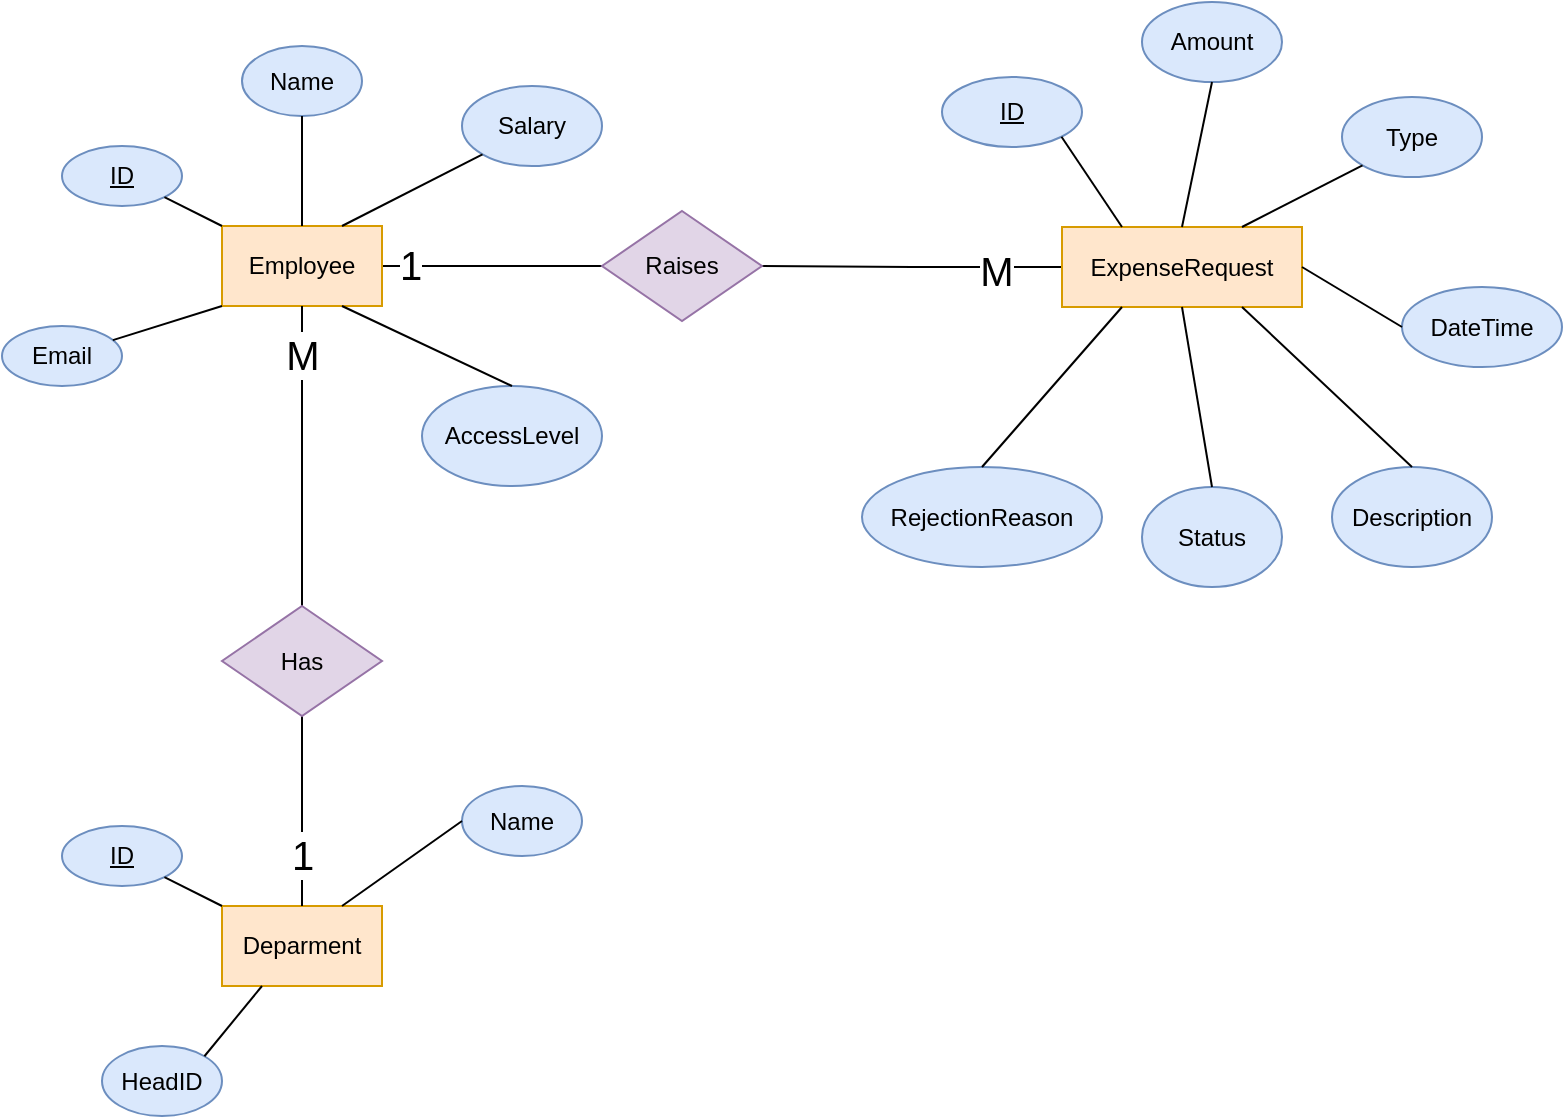 <mxfile version="24.2.5" type="device">
  <diagram name="Page-1" id="K14sHKQA-Za7DbS5MCDG">
    <mxGraphModel dx="1100" dy="665" grid="1" gridSize="10" guides="1" tooltips="1" connect="1" arrows="1" fold="1" page="1" pageScale="1" pageWidth="850" pageHeight="1100" math="0" shadow="0">
      <root>
        <mxCell id="0" />
        <mxCell id="1" parent="0" />
        <mxCell id="xojGy3cI7THI7a6LZx4G-30" style="edgeStyle=orthogonalEdgeStyle;rounded=0;orthogonalLoop=1;jettySize=auto;html=1;exitX=1;exitY=0.5;exitDx=0;exitDy=0;entryX=0;entryY=0.5;entryDx=0;entryDy=0;endArrow=none;endFill=0;" edge="1" parent="1" source="xojGy3cI7THI7a6LZx4G-1" target="xojGy3cI7THI7a6LZx4G-29">
          <mxGeometry relative="1" as="geometry" />
        </mxCell>
        <mxCell id="xojGy3cI7THI7a6LZx4G-32" value="&lt;font style=&quot;font-size: 20px;&quot;&gt;1&lt;/font&gt;" style="edgeLabel;html=1;align=center;verticalAlign=middle;resizable=0;points=[];" vertex="1" connectable="0" parent="xojGy3cI7THI7a6LZx4G-30">
          <mxGeometry x="-0.746" y="1" relative="1" as="geometry">
            <mxPoint as="offset" />
          </mxGeometry>
        </mxCell>
        <mxCell id="xojGy3cI7THI7a6LZx4G-1" value="Employee" style="rounded=0;whiteSpace=wrap;html=1;fillColor=#ffe6cc;strokeColor=#d79b00;" vertex="1" parent="1">
          <mxGeometry x="150" y="190" width="80" height="40" as="geometry" />
        </mxCell>
        <mxCell id="xojGy3cI7THI7a6LZx4G-2" value="&lt;u&gt;ID&lt;/u&gt;" style="ellipse;whiteSpace=wrap;html=1;fillColor=#dae8fc;strokeColor=#6c8ebf;" vertex="1" parent="1">
          <mxGeometry x="70" y="150" width="60" height="30" as="geometry" />
        </mxCell>
        <mxCell id="xojGy3cI7THI7a6LZx4G-3" value="Name" style="ellipse;whiteSpace=wrap;html=1;fillColor=#dae8fc;strokeColor=#6c8ebf;" vertex="1" parent="1">
          <mxGeometry x="160" y="100" width="60" height="35" as="geometry" />
        </mxCell>
        <mxCell id="xojGy3cI7THI7a6LZx4G-4" value="Email" style="ellipse;whiteSpace=wrap;html=1;fillColor=#dae8fc;strokeColor=#6c8ebf;" vertex="1" parent="1">
          <mxGeometry x="40" y="240" width="60" height="30" as="geometry" />
        </mxCell>
        <mxCell id="xojGy3cI7THI7a6LZx4G-5" value="" style="endArrow=none;html=1;rounded=0;entryX=0.5;entryY=1;entryDx=0;entryDy=0;exitX=0.5;exitY=0;exitDx=0;exitDy=0;" edge="1" parent="1" source="xojGy3cI7THI7a6LZx4G-1" target="xojGy3cI7THI7a6LZx4G-3">
          <mxGeometry width="50" height="50" relative="1" as="geometry">
            <mxPoint x="330" y="220" as="sourcePoint" />
            <mxPoint x="380" y="170" as="targetPoint" />
          </mxGeometry>
        </mxCell>
        <mxCell id="xojGy3cI7THI7a6LZx4G-6" value="" style="endArrow=none;html=1;rounded=0;entryX=1;entryY=1;entryDx=0;entryDy=0;exitX=0;exitY=0;exitDx=0;exitDy=0;" edge="1" parent="1" source="xojGy3cI7THI7a6LZx4G-1" target="xojGy3cI7THI7a6LZx4G-2">
          <mxGeometry width="50" height="50" relative="1" as="geometry">
            <mxPoint x="200" y="200" as="sourcePoint" />
            <mxPoint x="200" y="145" as="targetPoint" />
          </mxGeometry>
        </mxCell>
        <mxCell id="xojGy3cI7THI7a6LZx4G-7" value="" style="endArrow=none;html=1;rounded=0;exitX=0;exitY=1;exitDx=0;exitDy=0;" edge="1" parent="1" source="xojGy3cI7THI7a6LZx4G-1" target="xojGy3cI7THI7a6LZx4G-4">
          <mxGeometry width="50" height="50" relative="1" as="geometry">
            <mxPoint x="160" y="200" as="sourcePoint" />
            <mxPoint x="140" y="175" as="targetPoint" />
          </mxGeometry>
        </mxCell>
        <mxCell id="xojGy3cI7THI7a6LZx4G-10" value="Salary" style="ellipse;whiteSpace=wrap;html=1;fillColor=#dae8fc;strokeColor=#6c8ebf;" vertex="1" parent="1">
          <mxGeometry x="270" y="120" width="70" height="40" as="geometry" />
        </mxCell>
        <mxCell id="xojGy3cI7THI7a6LZx4G-11" value="" style="endArrow=none;html=1;rounded=0;entryX=0;entryY=1;entryDx=0;entryDy=0;exitX=0.75;exitY=0;exitDx=0;exitDy=0;" edge="1" parent="1" source="xojGy3cI7THI7a6LZx4G-1" target="xojGy3cI7THI7a6LZx4G-10">
          <mxGeometry width="50" height="50" relative="1" as="geometry">
            <mxPoint x="230" y="180" as="sourcePoint" />
            <mxPoint x="200" y="145" as="targetPoint" />
          </mxGeometry>
        </mxCell>
        <mxCell id="xojGy3cI7THI7a6LZx4G-12" value="AccessLevel" style="ellipse;whiteSpace=wrap;html=1;fillColor=#dae8fc;strokeColor=#6c8ebf;" vertex="1" parent="1">
          <mxGeometry x="250" y="270" width="90" height="50" as="geometry" />
        </mxCell>
        <mxCell id="xojGy3cI7THI7a6LZx4G-13" value="" style="endArrow=none;html=1;rounded=0;exitX=0.75;exitY=1;exitDx=0;exitDy=0;entryX=0.5;entryY=0;entryDx=0;entryDy=0;" edge="1" parent="1" source="xojGy3cI7THI7a6LZx4G-1" target="xojGy3cI7THI7a6LZx4G-12">
          <mxGeometry width="50" height="50" relative="1" as="geometry">
            <mxPoint x="200" y="240" as="sourcePoint" />
            <mxPoint x="136" y="312" as="targetPoint" />
          </mxGeometry>
        </mxCell>
        <mxCell id="xojGy3cI7THI7a6LZx4G-31" style="edgeStyle=orthogonalEdgeStyle;rounded=0;orthogonalLoop=1;jettySize=auto;html=1;exitX=0;exitY=0.5;exitDx=0;exitDy=0;entryX=1;entryY=0.5;entryDx=0;entryDy=0;endArrow=none;endFill=0;" edge="1" parent="1" source="xojGy3cI7THI7a6LZx4G-14" target="xojGy3cI7THI7a6LZx4G-29">
          <mxGeometry relative="1" as="geometry" />
        </mxCell>
        <mxCell id="xojGy3cI7THI7a6LZx4G-33" value="&lt;font style=&quot;font-size: 20px;&quot;&gt;M&lt;/font&gt;" style="edgeLabel;html=1;align=center;verticalAlign=middle;resizable=0;points=[];" vertex="1" connectable="0" parent="xojGy3cI7THI7a6LZx4G-31">
          <mxGeometry x="-0.56" y="1" relative="1" as="geometry">
            <mxPoint as="offset" />
          </mxGeometry>
        </mxCell>
        <mxCell id="xojGy3cI7THI7a6LZx4G-14" value="ExpenseRequest" style="rounded=0;whiteSpace=wrap;html=1;fillColor=#ffe6cc;strokeColor=#d79b00;" vertex="1" parent="1">
          <mxGeometry x="570" y="190.5" width="120" height="40" as="geometry" />
        </mxCell>
        <mxCell id="xojGy3cI7THI7a6LZx4G-15" value="&lt;u&gt;ID&lt;/u&gt;" style="ellipse;whiteSpace=wrap;html=1;fillColor=#dae8fc;strokeColor=#6c8ebf;" vertex="1" parent="1">
          <mxGeometry x="510" y="115.5" width="70" height="35" as="geometry" />
        </mxCell>
        <mxCell id="xojGy3cI7THI7a6LZx4G-16" value="Amount" style="ellipse;whiteSpace=wrap;html=1;fillColor=#dae8fc;strokeColor=#6c8ebf;" vertex="1" parent="1">
          <mxGeometry x="610" y="78" width="70" height="40" as="geometry" />
        </mxCell>
        <mxCell id="xojGy3cI7THI7a6LZx4G-17" value="Type" style="ellipse;whiteSpace=wrap;html=1;fillColor=#dae8fc;strokeColor=#6c8ebf;" vertex="1" parent="1">
          <mxGeometry x="710" y="125.5" width="70" height="40" as="geometry" />
        </mxCell>
        <mxCell id="xojGy3cI7THI7a6LZx4G-18" value="DateTime" style="ellipse;whiteSpace=wrap;html=1;fillColor=#dae8fc;strokeColor=#6c8ebf;" vertex="1" parent="1">
          <mxGeometry x="740" y="220.5" width="80" height="40" as="geometry" />
        </mxCell>
        <mxCell id="xojGy3cI7THI7a6LZx4G-19" value="Description" style="ellipse;whiteSpace=wrap;html=1;fillColor=#dae8fc;strokeColor=#6c8ebf;" vertex="1" parent="1">
          <mxGeometry x="705" y="310.5" width="80" height="50" as="geometry" />
        </mxCell>
        <mxCell id="xojGy3cI7THI7a6LZx4G-20" value="Status" style="ellipse;whiteSpace=wrap;html=1;fillColor=#dae8fc;strokeColor=#6c8ebf;" vertex="1" parent="1">
          <mxGeometry x="610" y="320.5" width="70" height="50" as="geometry" />
        </mxCell>
        <mxCell id="xojGy3cI7THI7a6LZx4G-21" value="RejectionReason" style="ellipse;whiteSpace=wrap;html=1;fillColor=#dae8fc;strokeColor=#6c8ebf;" vertex="1" parent="1">
          <mxGeometry x="470" y="310.5" width="120" height="50" as="geometry" />
        </mxCell>
        <mxCell id="xojGy3cI7THI7a6LZx4G-22" value="" style="endArrow=none;html=1;rounded=0;entryX=1;entryY=1;entryDx=0;entryDy=0;exitX=0.25;exitY=0;exitDx=0;exitDy=0;" edge="1" parent="1" source="xojGy3cI7THI7a6LZx4G-14" target="xojGy3cI7THI7a6LZx4G-15">
          <mxGeometry width="50" height="50" relative="1" as="geometry">
            <mxPoint x="240" y="180.5" as="sourcePoint" />
            <mxPoint x="310" y="144.5" as="targetPoint" />
          </mxGeometry>
        </mxCell>
        <mxCell id="xojGy3cI7THI7a6LZx4G-23" value="" style="endArrow=none;html=1;rounded=0;entryX=0.5;entryY=1;entryDx=0;entryDy=0;exitX=0.5;exitY=0;exitDx=0;exitDy=0;" edge="1" parent="1" source="xojGy3cI7THI7a6LZx4G-14" target="xojGy3cI7THI7a6LZx4G-16">
          <mxGeometry width="50" height="50" relative="1" as="geometry">
            <mxPoint x="610" y="200.5" as="sourcePoint" />
            <mxPoint x="580" y="155.5" as="targetPoint" />
          </mxGeometry>
        </mxCell>
        <mxCell id="xojGy3cI7THI7a6LZx4G-24" value="" style="endArrow=none;html=1;rounded=0;entryX=0;entryY=1;entryDx=0;entryDy=0;exitX=0.75;exitY=0;exitDx=0;exitDy=0;" edge="1" parent="1" source="xojGy3cI7THI7a6LZx4G-14" target="xojGy3cI7THI7a6LZx4G-17">
          <mxGeometry width="50" height="50" relative="1" as="geometry">
            <mxPoint x="640" y="200.5" as="sourcePoint" />
            <mxPoint x="655" y="128.5" as="targetPoint" />
          </mxGeometry>
        </mxCell>
        <mxCell id="xojGy3cI7THI7a6LZx4G-25" value="" style="endArrow=none;html=1;rounded=0;entryX=0;entryY=0.5;entryDx=0;entryDy=0;" edge="1" parent="1" target="xojGy3cI7THI7a6LZx4G-18">
          <mxGeometry width="50" height="50" relative="1" as="geometry">
            <mxPoint x="690" y="210.5" as="sourcePoint" />
            <mxPoint x="730" y="169.5" as="targetPoint" />
          </mxGeometry>
        </mxCell>
        <mxCell id="xojGy3cI7THI7a6LZx4G-26" value="" style="endArrow=none;html=1;rounded=0;entryX=0.5;entryY=0;entryDx=0;entryDy=0;exitX=0.75;exitY=1;exitDx=0;exitDy=0;" edge="1" parent="1" source="xojGy3cI7THI7a6LZx4G-14" target="xojGy3cI7THI7a6LZx4G-19">
          <mxGeometry width="50" height="50" relative="1" as="geometry">
            <mxPoint x="700" y="220.5" as="sourcePoint" />
            <mxPoint x="750" y="250.5" as="targetPoint" />
          </mxGeometry>
        </mxCell>
        <mxCell id="xojGy3cI7THI7a6LZx4G-27" value="" style="endArrow=none;html=1;rounded=0;entryX=0.5;entryY=0;entryDx=0;entryDy=0;exitX=0.5;exitY=1;exitDx=0;exitDy=0;" edge="1" parent="1" source="xojGy3cI7THI7a6LZx4G-14" target="xojGy3cI7THI7a6LZx4G-20">
          <mxGeometry width="50" height="50" relative="1" as="geometry">
            <mxPoint x="670" y="240.5" as="sourcePoint" />
            <mxPoint x="755" y="320.5" as="targetPoint" />
          </mxGeometry>
        </mxCell>
        <mxCell id="xojGy3cI7THI7a6LZx4G-28" value="" style="endArrow=none;html=1;rounded=0;entryX=0.5;entryY=0;entryDx=0;entryDy=0;exitX=0.25;exitY=1;exitDx=0;exitDy=0;" edge="1" parent="1" source="xojGy3cI7THI7a6LZx4G-14" target="xojGy3cI7THI7a6LZx4G-21">
          <mxGeometry width="50" height="50" relative="1" as="geometry">
            <mxPoint x="640" y="240.5" as="sourcePoint" />
            <mxPoint x="655" y="330.5" as="targetPoint" />
          </mxGeometry>
        </mxCell>
        <mxCell id="xojGy3cI7THI7a6LZx4G-29" value="Raises" style="rhombus;whiteSpace=wrap;html=1;fillColor=#e1d5e7;strokeColor=#9673a6;" vertex="1" parent="1">
          <mxGeometry x="340" y="182.5" width="80" height="55" as="geometry" />
        </mxCell>
        <mxCell id="xojGy3cI7THI7a6LZx4G-35" value="Deparment" style="rounded=0;whiteSpace=wrap;html=1;fillColor=#ffe6cc;strokeColor=#d79b00;" vertex="1" parent="1">
          <mxGeometry x="150" y="530" width="80" height="40" as="geometry" />
        </mxCell>
        <mxCell id="xojGy3cI7THI7a6LZx4G-36" value="&lt;u&gt;ID&lt;/u&gt;" style="ellipse;whiteSpace=wrap;html=1;fillColor=#dae8fc;strokeColor=#6c8ebf;" vertex="1" parent="1">
          <mxGeometry x="70" y="490" width="60" height="30" as="geometry" />
        </mxCell>
        <mxCell id="xojGy3cI7THI7a6LZx4G-37" value="Name" style="ellipse;whiteSpace=wrap;html=1;fillColor=#dae8fc;strokeColor=#6c8ebf;" vertex="1" parent="1">
          <mxGeometry x="270" y="470" width="60" height="35" as="geometry" />
        </mxCell>
        <mxCell id="xojGy3cI7THI7a6LZx4G-38" value="" style="endArrow=none;html=1;rounded=0;entryX=0;entryY=0.5;entryDx=0;entryDy=0;exitX=0.75;exitY=0;exitDx=0;exitDy=0;" edge="1" source="xojGy3cI7THI7a6LZx4G-35" target="xojGy3cI7THI7a6LZx4G-37" parent="1">
          <mxGeometry width="50" height="50" relative="1" as="geometry">
            <mxPoint x="260" y="685" as="sourcePoint" />
            <mxPoint x="250" y="630" as="targetPoint" />
          </mxGeometry>
        </mxCell>
        <mxCell id="xojGy3cI7THI7a6LZx4G-39" value="" style="endArrow=none;html=1;rounded=0;entryX=1;entryY=1;entryDx=0;entryDy=0;exitX=0;exitY=0;exitDx=0;exitDy=0;" edge="1" source="xojGy3cI7THI7a6LZx4G-35" target="xojGy3cI7THI7a6LZx4G-36" parent="1">
          <mxGeometry width="50" height="50" relative="1" as="geometry">
            <mxPoint x="200" y="540" as="sourcePoint" />
            <mxPoint x="200" y="485" as="targetPoint" />
          </mxGeometry>
        </mxCell>
        <mxCell id="xojGy3cI7THI7a6LZx4G-41" value="HeadID" style="ellipse;whiteSpace=wrap;html=1;fillColor=#dae8fc;strokeColor=#6c8ebf;" vertex="1" parent="1">
          <mxGeometry x="90" y="600" width="60" height="35" as="geometry" />
        </mxCell>
        <mxCell id="xojGy3cI7THI7a6LZx4G-42" value="" style="endArrow=none;html=1;rounded=0;entryX=1;entryY=0;entryDx=0;entryDy=0;exitX=0.25;exitY=1;exitDx=0;exitDy=0;" edge="1" parent="1" source="xojGy3cI7THI7a6LZx4G-35" target="xojGy3cI7THI7a6LZx4G-41">
          <mxGeometry width="50" height="50" relative="1" as="geometry">
            <mxPoint x="200" y="540" as="sourcePoint" />
            <mxPoint x="190" y="485" as="targetPoint" />
          </mxGeometry>
        </mxCell>
        <mxCell id="xojGy3cI7THI7a6LZx4G-44" style="edgeStyle=orthogonalEdgeStyle;rounded=0;orthogonalLoop=1;jettySize=auto;html=1;exitX=0.5;exitY=0;exitDx=0;exitDy=0;entryX=0.5;entryY=1;entryDx=0;entryDy=0;endArrow=none;endFill=0;" edge="1" parent="1" source="xojGy3cI7THI7a6LZx4G-43" target="xojGy3cI7THI7a6LZx4G-1">
          <mxGeometry relative="1" as="geometry" />
        </mxCell>
        <mxCell id="xojGy3cI7THI7a6LZx4G-46" value="&lt;font style=&quot;font-size: 20px;&quot;&gt;M&lt;/font&gt;" style="edgeLabel;html=1;align=center;verticalAlign=middle;resizable=0;points=[];" vertex="1" connectable="0" parent="xojGy3cI7THI7a6LZx4G-44">
          <mxGeometry x="0.686" relative="1" as="geometry">
            <mxPoint as="offset" />
          </mxGeometry>
        </mxCell>
        <mxCell id="xojGy3cI7THI7a6LZx4G-45" style="edgeStyle=orthogonalEdgeStyle;rounded=0;orthogonalLoop=1;jettySize=auto;html=1;exitX=0.5;exitY=1;exitDx=0;exitDy=0;entryX=0.5;entryY=0;entryDx=0;entryDy=0;endArrow=none;endFill=0;" edge="1" parent="1" source="xojGy3cI7THI7a6LZx4G-43" target="xojGy3cI7THI7a6LZx4G-35">
          <mxGeometry relative="1" as="geometry" />
        </mxCell>
        <mxCell id="xojGy3cI7THI7a6LZx4G-47" value="&lt;font style=&quot;font-size: 20px;&quot;&gt;1&lt;/font&gt;" style="edgeLabel;html=1;align=center;verticalAlign=middle;resizable=0;points=[];" vertex="1" connectable="0" parent="xojGy3cI7THI7a6LZx4G-45">
          <mxGeometry x="0.453" relative="1" as="geometry">
            <mxPoint as="offset" />
          </mxGeometry>
        </mxCell>
        <mxCell id="xojGy3cI7THI7a6LZx4G-43" value="Has" style="rhombus;whiteSpace=wrap;html=1;fillColor=#e1d5e7;strokeColor=#9673a6;" vertex="1" parent="1">
          <mxGeometry x="150" y="380" width="80" height="55" as="geometry" />
        </mxCell>
      </root>
    </mxGraphModel>
  </diagram>
</mxfile>
